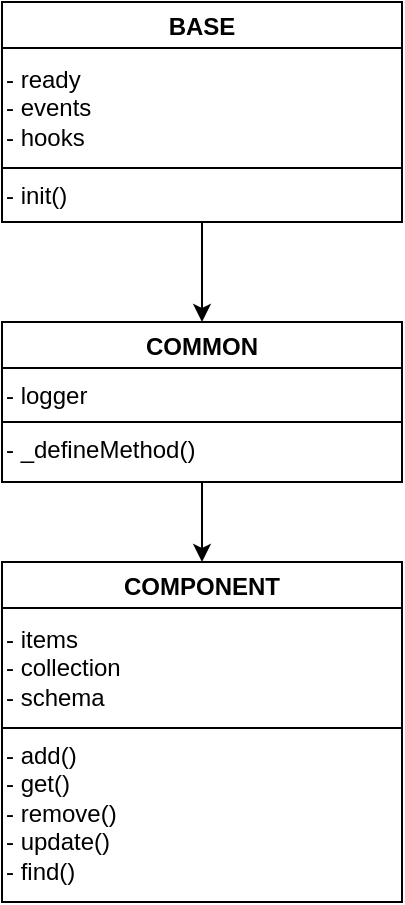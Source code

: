 <mxfile>
    <diagram id="ccVuZvKHZLZr53q6klX8" name="Page-1">
        <mxGraphModel dx="943" dy="836" grid="1" gridSize="10" guides="1" tooltips="1" connect="1" arrows="1" fold="1" page="1" pageScale="1" pageWidth="827" pageHeight="1169" math="0" shadow="0">
            <root>
                <mxCell id="0"/>
                <mxCell id="1" parent="0"/>
                <mxCell id="E3-iNn9g4n5HdA4zZ4UM-17" style="edgeStyle=orthogonalEdgeStyle;rounded=0;orthogonalLoop=1;jettySize=auto;html=1;exitX=0.5;exitY=1;exitDx=0;exitDy=0;entryX=0.5;entryY=0;entryDx=0;entryDy=0;" parent="1" source="E3-iNn9g4n5HdA4zZ4UM-1" target="E3-iNn9g4n5HdA4zZ4UM-5" edge="1">
                    <mxGeometry relative="1" as="geometry"/>
                </mxCell>
                <mxCell id="E3-iNn9g4n5HdA4zZ4UM-1" value="BASE" style="swimlane;" parent="1" vertex="1">
                    <mxGeometry x="40" y="40" width="200" height="110" as="geometry">
                        <mxRectangle x="60" y="180" width="70" height="23" as="alternateBounds"/>
                    </mxGeometry>
                </mxCell>
                <mxCell id="E3-iNn9g4n5HdA4zZ4UM-3" value="&lt;div align=&quot;left&quot;&gt;- ready&lt;br&gt;- events&lt;br&gt;- hooks&lt;/div&gt;" style="rounded=0;whiteSpace=wrap;html=1;align=left;" parent="E3-iNn9g4n5HdA4zZ4UM-1" vertex="1">
                    <mxGeometry y="23" width="200" height="60" as="geometry"/>
                </mxCell>
                <mxCell id="E3-iNn9g4n5HdA4zZ4UM-4" value="- init()" style="whiteSpace=wrap;html=1;align=left;verticalAlign=top;" parent="E3-iNn9g4n5HdA4zZ4UM-1" vertex="1">
                    <mxGeometry y="83" width="200" height="27" as="geometry"/>
                </mxCell>
                <mxCell id="E3-iNn9g4n5HdA4zZ4UM-5" value="COMMON" style="swimlane;" parent="1" vertex="1">
                    <mxGeometry x="40" y="200" width="200" height="80" as="geometry">
                        <mxRectangle x="60" y="180" width="70" height="23" as="alternateBounds"/>
                    </mxGeometry>
                </mxCell>
                <mxCell id="E3-iNn9g4n5HdA4zZ4UM-6" value="- logger" style="rounded=0;whiteSpace=wrap;html=1;align=left;" parent="E3-iNn9g4n5HdA4zZ4UM-5" vertex="1">
                    <mxGeometry y="23" width="200" height="27" as="geometry"/>
                </mxCell>
                <mxCell id="E3-iNn9g4n5HdA4zZ4UM-7" value="- _defineMethod()" style="whiteSpace=wrap;html=1;align=left;verticalAlign=top;" parent="E3-iNn9g4n5HdA4zZ4UM-5" vertex="1">
                    <mxGeometry y="50" width="200" height="30" as="geometry"/>
                </mxCell>
                <mxCell id="E3-iNn9g4n5HdA4zZ4UM-11" value="COMPONENT" style="swimlane;" parent="1" vertex="1">
                    <mxGeometry x="40" y="320" width="200" height="170" as="geometry">
                        <mxRectangle x="60" y="180" width="70" height="23" as="alternateBounds"/>
                    </mxGeometry>
                </mxCell>
                <mxCell id="E3-iNn9g4n5HdA4zZ4UM-12" value="&lt;div align=&quot;left&quot;&gt;- items&lt;br&gt;- collection&lt;br&gt;- schema&lt;br&gt;&lt;/div&gt;" style="rounded=0;whiteSpace=wrap;html=1;align=left;" parent="E3-iNn9g4n5HdA4zZ4UM-11" vertex="1">
                    <mxGeometry y="23" width="200" height="60" as="geometry"/>
                </mxCell>
                <mxCell id="E3-iNn9g4n5HdA4zZ4UM-13" value="&lt;div&gt;- add()&lt;/div&gt;&lt;div&gt;- get()&lt;/div&gt;&lt;div&gt;- remove()&lt;/div&gt;&lt;div&gt;- update()&lt;/div&gt;&lt;div&gt;- find()&lt;br&gt;&lt;/div&gt;" style="whiteSpace=wrap;html=1;align=left;verticalAlign=top;" parent="E3-iNn9g4n5HdA4zZ4UM-11" vertex="1">
                    <mxGeometry y="83" width="200" height="87" as="geometry"/>
                </mxCell>
                <mxCell id="E3-iNn9g4n5HdA4zZ4UM-18" style="edgeStyle=orthogonalEdgeStyle;rounded=0;orthogonalLoop=1;jettySize=auto;html=1;exitX=0.5;exitY=1;exitDx=0;exitDy=0;entryX=0.5;entryY=0;entryDx=0;entryDy=0;" parent="1" source="E3-iNn9g4n5HdA4zZ4UM-7" target="E3-iNn9g4n5HdA4zZ4UM-11" edge="1">
                    <mxGeometry relative="1" as="geometry"/>
                </mxCell>
            </root>
        </mxGraphModel>
    </diagram>
</mxfile>